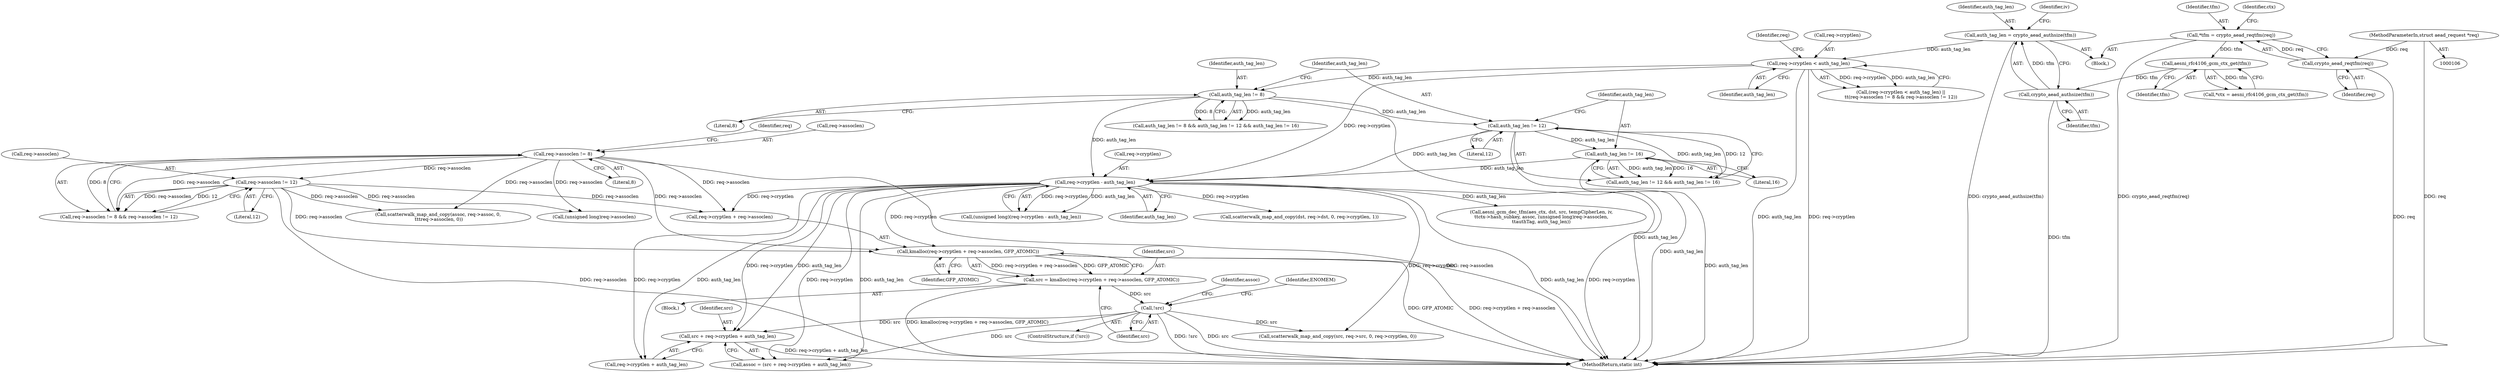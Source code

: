digraph "0_linux_ccfe8c3f7e52ae83155cb038753f4c75b774ca8a@API" {
"1000372" [label="(Call,src + req->cryptlen + auth_tag_len)"];
"1000365" [label="(Call,!src)"];
"1000353" [label="(Call,src = kmalloc(req->cryptlen + req->assoclen, GFP_ATOMIC))"];
"1000355" [label="(Call,kmalloc(req->cryptlen + req->assoclen, GFP_ATOMIC))"];
"1000238" [label="(Call,req->cryptlen - auth_tag_len)"];
"1000183" [label="(Call,req->cryptlen < auth_tag_len)"];
"1000155" [label="(Call,auth_tag_len = crypto_aead_authsize(tfm))"];
"1000157" [label="(Call,crypto_aead_authsize(tfm))"];
"1000137" [label="(Call,aesni_rfc4106_gcm_ctx_get(tfm))"];
"1000130" [label="(Call,*tfm = crypto_aead_reqtfm(req))"];
"1000132" [label="(Call,crypto_aead_reqtfm(req))"];
"1000107" [label="(MethodParameterIn,struct aead_request *req)"];
"1000209" [label="(Call,auth_tag_len != 12)"];
"1000205" [label="(Call,auth_tag_len != 8)"];
"1000212" [label="(Call,auth_tag_len != 16)"];
"1000189" [label="(Call,req->assoclen != 8)"];
"1000194" [label="(Call,req->assoclen != 12)"];
"1000195" [label="(Call,req->assoclen)"];
"1000379" [label="(Call,scatterwalk_map_and_copy(src, req->src, 0, req->cryptlen, 0))"];
"1000238" [label="(Call,req->cryptlen - auth_tag_len)"];
"1000210" [label="(Identifier,auth_tag_len)"];
"1000206" [label="(Identifier,auth_tag_len)"];
"1000389" [label="(Call,scatterwalk_map_and_copy(assoc, req->assoc, 0,\n \t\t\treq->assoclen, 0))"];
"1000355" [label="(Call,kmalloc(req->cryptlen + req->assoclen, GFP_ATOMIC))"];
"1000353" [label="(Call,src = kmalloc(req->cryptlen + req->assoclen, GFP_ATOMIC))"];
"1000371" [label="(Identifier,assoc)"];
"1000239" [label="(Call,req->cryptlen)"];
"1000182" [label="(Call,(req->cryptlen < auth_tag_len) ||\n\t\t(req->assoclen != 8 && req->assoclen != 12))"];
"1000205" [label="(Call,auth_tag_len != 8)"];
"1000402" [label="(Call,aesni_gcm_dec_tfm(aes_ctx, dst, src, tempCipherLen, iv,\n\t\tctx->hash_subkey, assoc, (unsigned long)req->assoclen,\n\t\tauthTag, auth_tag_len))"];
"1000194" [label="(Call,req->assoclen != 12)"];
"1000191" [label="(Identifier,req)"];
"1000198" [label="(Literal,12)"];
"1000208" [label="(Call,auth_tag_len != 12 && auth_tag_len != 16)"];
"1000364" [label="(ControlStructure,if (!src))"];
"1000374" [label="(Call,req->cryptlen + auth_tag_len)"];
"1000481" [label="(MethodReturn,static int)"];
"1000369" [label="(Identifier,ENOMEM)"];
"1000130" [label="(Call,*tfm = crypto_aead_reqtfm(req))"];
"1000196" [label="(Identifier,req)"];
"1000209" [label="(Call,auth_tag_len != 12)"];
"1000373" [label="(Identifier,src)"];
"1000214" [label="(Literal,16)"];
"1000372" [label="(Call,src + req->cryptlen + auth_tag_len)"];
"1000356" [label="(Call,req->cryptlen + req->assoclen)"];
"1000212" [label="(Call,auth_tag_len != 16)"];
"1000187" [label="(Identifier,auth_tag_len)"];
"1000131" [label="(Identifier,tfm)"];
"1000193" [label="(Literal,8)"];
"1000190" [label="(Call,req->assoclen)"];
"1000156" [label="(Identifier,auth_tag_len)"];
"1000135" [label="(Call,*ctx = aesni_rfc4106_gcm_ctx_get(tfm))"];
"1000136" [label="(Identifier,ctx)"];
"1000363" [label="(Identifier,GFP_ATOMIC)"];
"1000204" [label="(Call,auth_tag_len != 8 && auth_tag_len != 12 && auth_tag_len != 16)"];
"1000236" [label="(Call,(unsigned long)(req->cryptlen - auth_tag_len))"];
"1000137" [label="(Call,aesni_rfc4106_gcm_ctx_get(tfm))"];
"1000189" [label="(Call,req->assoclen != 8)"];
"1000155" [label="(Call,auth_tag_len = crypto_aead_authsize(tfm))"];
"1000370" [label="(Call,assoc = (src + req->cryptlen + auth_tag_len))"];
"1000183" [label="(Call,req->cryptlen < auth_tag_len)"];
"1000242" [label="(Identifier,auth_tag_len)"];
"1000467" [label="(Call,scatterwalk_map_and_copy(dst, req->dst, 0, req->cryptlen, 1))"];
"1000158" [label="(Identifier,tfm)"];
"1000132" [label="(Call,crypto_aead_reqtfm(req))"];
"1000211" [label="(Literal,12)"];
"1000412" [label="(Call,(unsigned long)req->assoclen)"];
"1000366" [label="(Identifier,src)"];
"1000162" [label="(Identifier,iv)"];
"1000133" [label="(Identifier,req)"];
"1000188" [label="(Call,req->assoclen != 8 && req->assoclen != 12)"];
"1000107" [label="(MethodParameterIn,struct aead_request *req)"];
"1000184" [label="(Call,req->cryptlen)"];
"1000213" [label="(Identifier,auth_tag_len)"];
"1000354" [label="(Identifier,src)"];
"1000138" [label="(Identifier,tfm)"];
"1000108" [label="(Block,)"];
"1000365" [label="(Call,!src)"];
"1000157" [label="(Call,crypto_aead_authsize(tfm))"];
"1000352" [label="(Block,)"];
"1000207" [label="(Literal,8)"];
"1000372" -> "1000370"  [label="AST: "];
"1000372" -> "1000374"  [label="CFG: "];
"1000373" -> "1000372"  [label="AST: "];
"1000374" -> "1000372"  [label="AST: "];
"1000370" -> "1000372"  [label="CFG: "];
"1000372" -> "1000481"  [label="DDG: req->cryptlen + auth_tag_len"];
"1000365" -> "1000372"  [label="DDG: src"];
"1000238" -> "1000372"  [label="DDG: req->cryptlen"];
"1000238" -> "1000372"  [label="DDG: auth_tag_len"];
"1000365" -> "1000364"  [label="AST: "];
"1000365" -> "1000366"  [label="CFG: "];
"1000366" -> "1000365"  [label="AST: "];
"1000369" -> "1000365"  [label="CFG: "];
"1000371" -> "1000365"  [label="CFG: "];
"1000365" -> "1000481"  [label="DDG: !src"];
"1000365" -> "1000481"  [label="DDG: src"];
"1000353" -> "1000365"  [label="DDG: src"];
"1000365" -> "1000370"  [label="DDG: src"];
"1000365" -> "1000379"  [label="DDG: src"];
"1000353" -> "1000352"  [label="AST: "];
"1000353" -> "1000355"  [label="CFG: "];
"1000354" -> "1000353"  [label="AST: "];
"1000355" -> "1000353"  [label="AST: "];
"1000366" -> "1000353"  [label="CFG: "];
"1000353" -> "1000481"  [label="DDG: kmalloc(req->cryptlen + req->assoclen, GFP_ATOMIC)"];
"1000355" -> "1000353"  [label="DDG: req->cryptlen + req->assoclen"];
"1000355" -> "1000353"  [label="DDG: GFP_ATOMIC"];
"1000355" -> "1000363"  [label="CFG: "];
"1000356" -> "1000355"  [label="AST: "];
"1000363" -> "1000355"  [label="AST: "];
"1000355" -> "1000481"  [label="DDG: req->cryptlen + req->assoclen"];
"1000355" -> "1000481"  [label="DDG: GFP_ATOMIC"];
"1000238" -> "1000355"  [label="DDG: req->cryptlen"];
"1000189" -> "1000355"  [label="DDG: req->assoclen"];
"1000194" -> "1000355"  [label="DDG: req->assoclen"];
"1000238" -> "1000236"  [label="AST: "];
"1000238" -> "1000242"  [label="CFG: "];
"1000239" -> "1000238"  [label="AST: "];
"1000242" -> "1000238"  [label="AST: "];
"1000236" -> "1000238"  [label="CFG: "];
"1000238" -> "1000481"  [label="DDG: req->cryptlen"];
"1000238" -> "1000481"  [label="DDG: auth_tag_len"];
"1000238" -> "1000236"  [label="DDG: req->cryptlen"];
"1000238" -> "1000236"  [label="DDG: auth_tag_len"];
"1000183" -> "1000238"  [label="DDG: req->cryptlen"];
"1000209" -> "1000238"  [label="DDG: auth_tag_len"];
"1000205" -> "1000238"  [label="DDG: auth_tag_len"];
"1000212" -> "1000238"  [label="DDG: auth_tag_len"];
"1000238" -> "1000356"  [label="DDG: req->cryptlen"];
"1000238" -> "1000370"  [label="DDG: req->cryptlen"];
"1000238" -> "1000370"  [label="DDG: auth_tag_len"];
"1000238" -> "1000374"  [label="DDG: req->cryptlen"];
"1000238" -> "1000374"  [label="DDG: auth_tag_len"];
"1000238" -> "1000379"  [label="DDG: req->cryptlen"];
"1000238" -> "1000402"  [label="DDG: auth_tag_len"];
"1000238" -> "1000467"  [label="DDG: req->cryptlen"];
"1000183" -> "1000182"  [label="AST: "];
"1000183" -> "1000187"  [label="CFG: "];
"1000184" -> "1000183"  [label="AST: "];
"1000187" -> "1000183"  [label="AST: "];
"1000191" -> "1000183"  [label="CFG: "];
"1000182" -> "1000183"  [label="CFG: "];
"1000183" -> "1000481"  [label="DDG: auth_tag_len"];
"1000183" -> "1000481"  [label="DDG: req->cryptlen"];
"1000183" -> "1000182"  [label="DDG: req->cryptlen"];
"1000183" -> "1000182"  [label="DDG: auth_tag_len"];
"1000155" -> "1000183"  [label="DDG: auth_tag_len"];
"1000183" -> "1000205"  [label="DDG: auth_tag_len"];
"1000155" -> "1000108"  [label="AST: "];
"1000155" -> "1000157"  [label="CFG: "];
"1000156" -> "1000155"  [label="AST: "];
"1000157" -> "1000155"  [label="AST: "];
"1000162" -> "1000155"  [label="CFG: "];
"1000155" -> "1000481"  [label="DDG: crypto_aead_authsize(tfm)"];
"1000157" -> "1000155"  [label="DDG: tfm"];
"1000157" -> "1000158"  [label="CFG: "];
"1000158" -> "1000157"  [label="AST: "];
"1000157" -> "1000481"  [label="DDG: tfm"];
"1000137" -> "1000157"  [label="DDG: tfm"];
"1000137" -> "1000135"  [label="AST: "];
"1000137" -> "1000138"  [label="CFG: "];
"1000138" -> "1000137"  [label="AST: "];
"1000135" -> "1000137"  [label="CFG: "];
"1000137" -> "1000135"  [label="DDG: tfm"];
"1000130" -> "1000137"  [label="DDG: tfm"];
"1000130" -> "1000108"  [label="AST: "];
"1000130" -> "1000132"  [label="CFG: "];
"1000131" -> "1000130"  [label="AST: "];
"1000132" -> "1000130"  [label="AST: "];
"1000136" -> "1000130"  [label="CFG: "];
"1000130" -> "1000481"  [label="DDG: crypto_aead_reqtfm(req)"];
"1000132" -> "1000130"  [label="DDG: req"];
"1000132" -> "1000133"  [label="CFG: "];
"1000133" -> "1000132"  [label="AST: "];
"1000132" -> "1000481"  [label="DDG: req"];
"1000107" -> "1000132"  [label="DDG: req"];
"1000107" -> "1000106"  [label="AST: "];
"1000107" -> "1000481"  [label="DDG: req"];
"1000209" -> "1000208"  [label="AST: "];
"1000209" -> "1000211"  [label="CFG: "];
"1000210" -> "1000209"  [label="AST: "];
"1000211" -> "1000209"  [label="AST: "];
"1000213" -> "1000209"  [label="CFG: "];
"1000208" -> "1000209"  [label="CFG: "];
"1000209" -> "1000481"  [label="DDG: auth_tag_len"];
"1000209" -> "1000208"  [label="DDG: auth_tag_len"];
"1000209" -> "1000208"  [label="DDG: 12"];
"1000205" -> "1000209"  [label="DDG: auth_tag_len"];
"1000209" -> "1000212"  [label="DDG: auth_tag_len"];
"1000205" -> "1000204"  [label="AST: "];
"1000205" -> "1000207"  [label="CFG: "];
"1000206" -> "1000205"  [label="AST: "];
"1000207" -> "1000205"  [label="AST: "];
"1000210" -> "1000205"  [label="CFG: "];
"1000204" -> "1000205"  [label="CFG: "];
"1000205" -> "1000481"  [label="DDG: auth_tag_len"];
"1000205" -> "1000204"  [label="DDG: auth_tag_len"];
"1000205" -> "1000204"  [label="DDG: 8"];
"1000212" -> "1000208"  [label="AST: "];
"1000212" -> "1000214"  [label="CFG: "];
"1000213" -> "1000212"  [label="AST: "];
"1000214" -> "1000212"  [label="AST: "];
"1000208" -> "1000212"  [label="CFG: "];
"1000212" -> "1000481"  [label="DDG: auth_tag_len"];
"1000212" -> "1000208"  [label="DDG: auth_tag_len"];
"1000212" -> "1000208"  [label="DDG: 16"];
"1000189" -> "1000188"  [label="AST: "];
"1000189" -> "1000193"  [label="CFG: "];
"1000190" -> "1000189"  [label="AST: "];
"1000193" -> "1000189"  [label="AST: "];
"1000196" -> "1000189"  [label="CFG: "];
"1000188" -> "1000189"  [label="CFG: "];
"1000189" -> "1000481"  [label="DDG: req->assoclen"];
"1000189" -> "1000188"  [label="DDG: req->assoclen"];
"1000189" -> "1000188"  [label="DDG: 8"];
"1000189" -> "1000194"  [label="DDG: req->assoclen"];
"1000189" -> "1000356"  [label="DDG: req->assoclen"];
"1000189" -> "1000389"  [label="DDG: req->assoclen"];
"1000189" -> "1000412"  [label="DDG: req->assoclen"];
"1000194" -> "1000188"  [label="AST: "];
"1000194" -> "1000198"  [label="CFG: "];
"1000195" -> "1000194"  [label="AST: "];
"1000198" -> "1000194"  [label="AST: "];
"1000188" -> "1000194"  [label="CFG: "];
"1000194" -> "1000481"  [label="DDG: req->assoclen"];
"1000194" -> "1000188"  [label="DDG: req->assoclen"];
"1000194" -> "1000188"  [label="DDG: 12"];
"1000194" -> "1000356"  [label="DDG: req->assoclen"];
"1000194" -> "1000389"  [label="DDG: req->assoclen"];
"1000194" -> "1000412"  [label="DDG: req->assoclen"];
}
